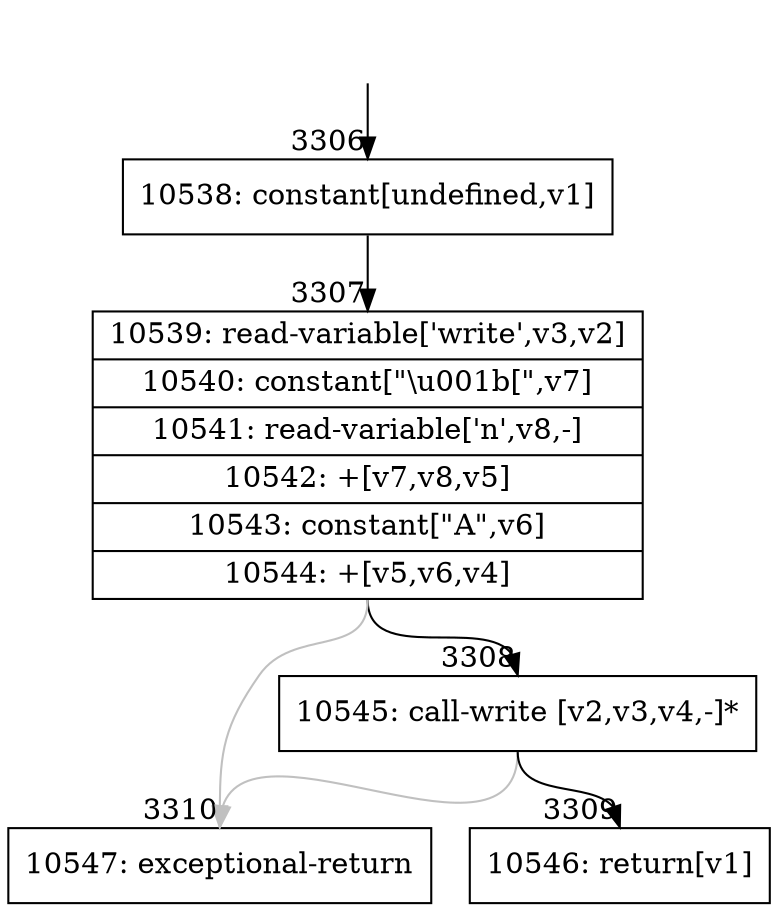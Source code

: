 digraph {
rankdir="TD"
BB_entry294[shape=none,label=""];
BB_entry294 -> BB3306 [tailport=s, headport=n, headlabel="    3306"]
BB3306 [shape=record label="{10538: constant[undefined,v1]}" ] 
BB3306 -> BB3307 [tailport=s, headport=n, headlabel="      3307"]
BB3307 [shape=record label="{10539: read-variable['write',v3,v2]|10540: constant[\"\\u001b[\",v7]|10541: read-variable['n',v8,-]|10542: +[v7,v8,v5]|10543: constant[\"A\",v6]|10544: +[v5,v6,v4]}" ] 
BB3307 -> BB3308 [tailport=s, headport=n, headlabel="      3308"]
BB3307 -> BB3310 [tailport=s, headport=n, color=gray, headlabel="      3310"]
BB3308 [shape=record label="{10545: call-write [v2,v3,v4,-]*}" ] 
BB3308 -> BB3309 [tailport=s, headport=n, headlabel="      3309"]
BB3308 -> BB3310 [tailport=s, headport=n, color=gray]
BB3309 [shape=record label="{10546: return[v1]}" ] 
BB3310 [shape=record label="{10547: exceptional-return}" ] 
//#$~ 3797
}
